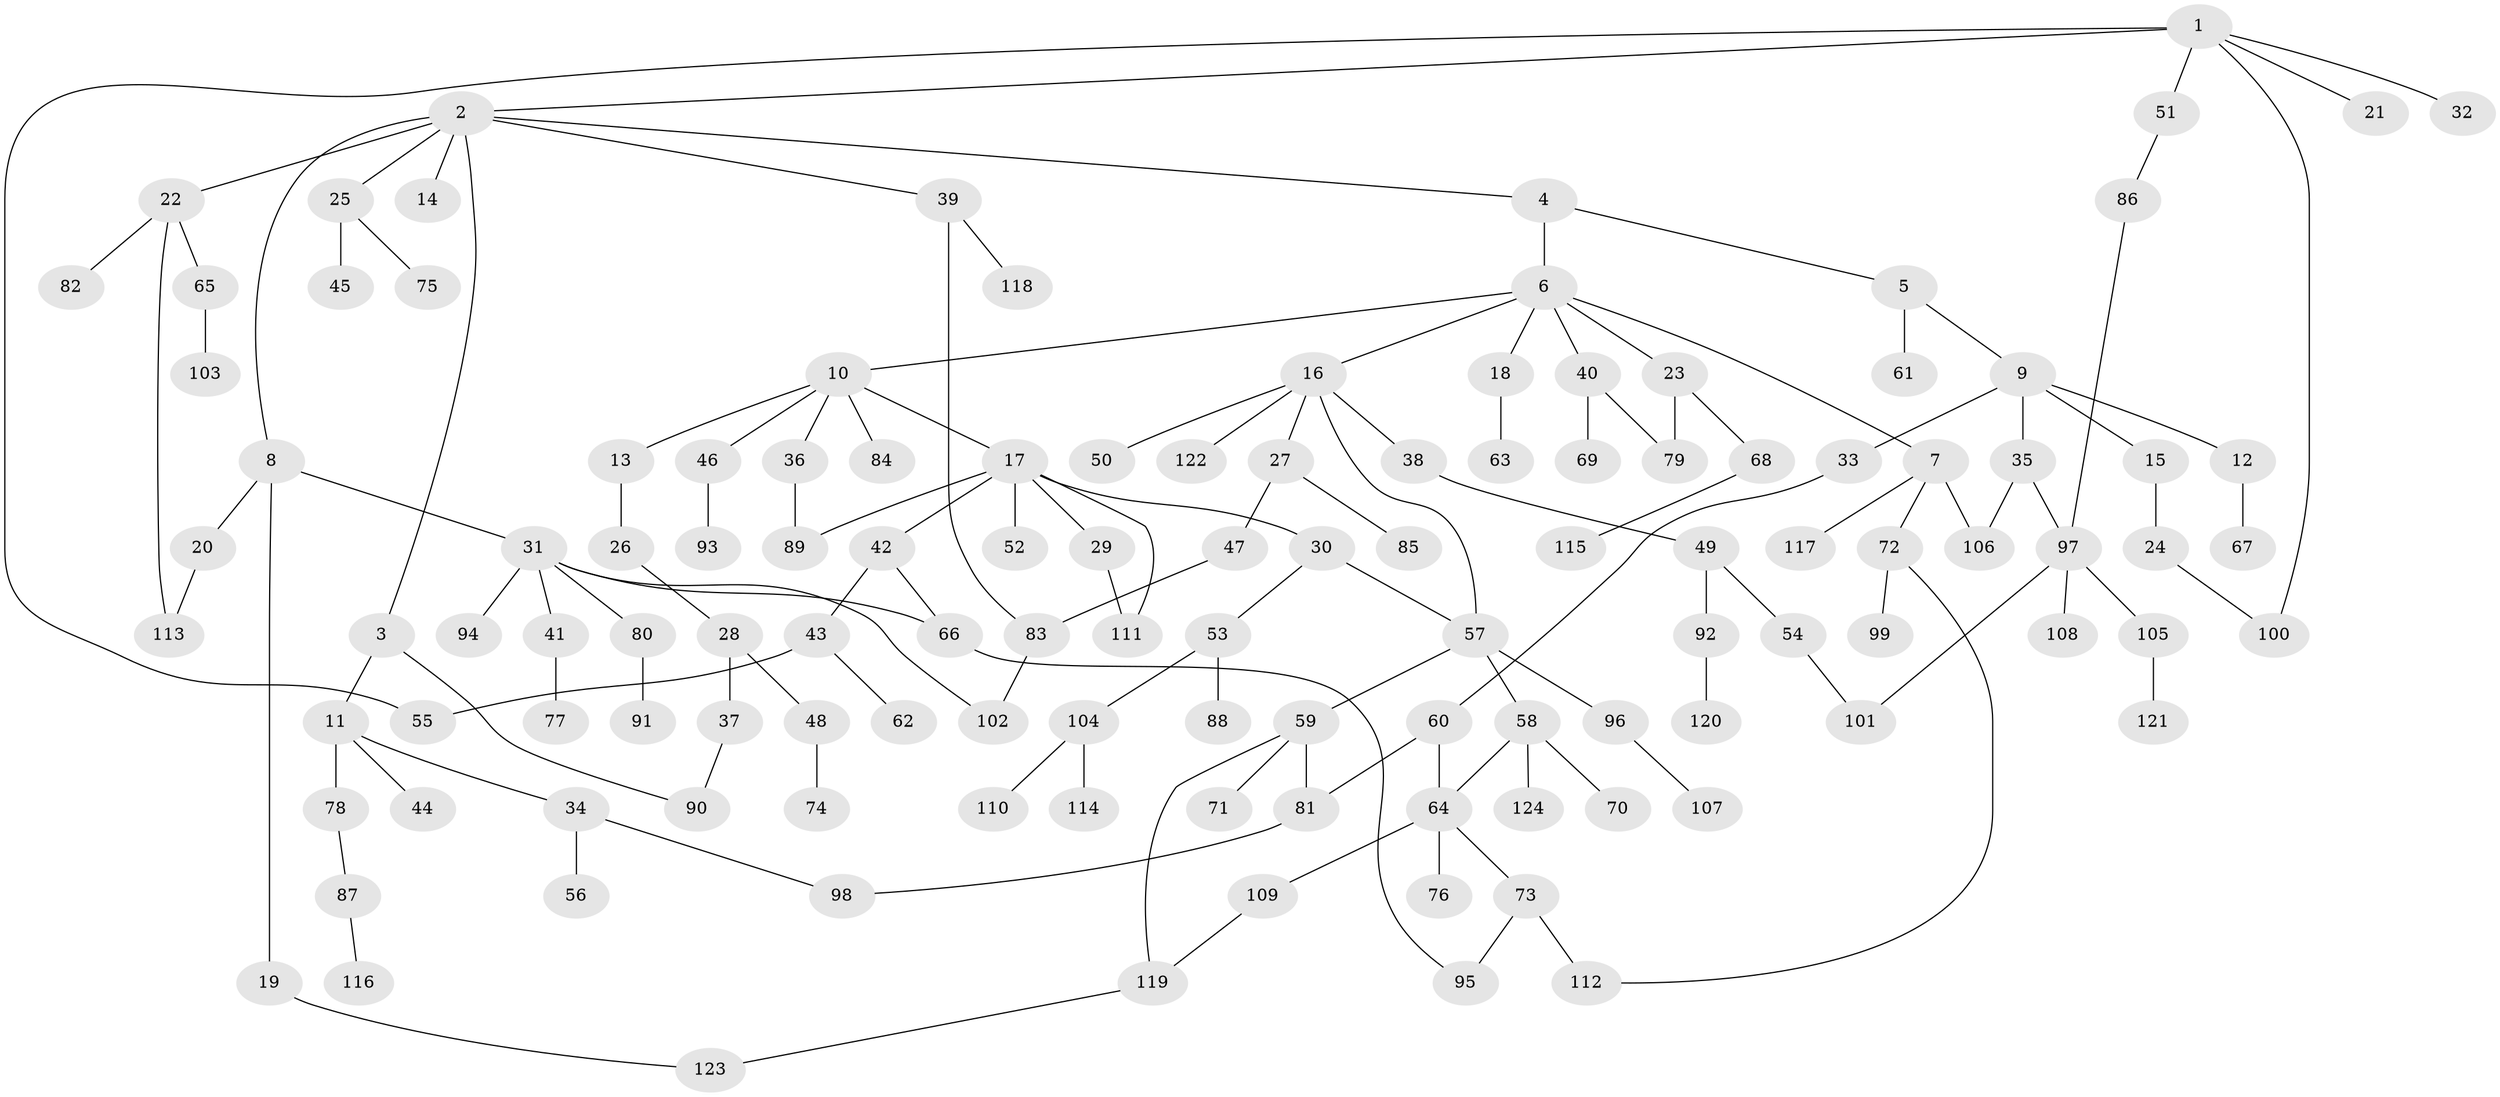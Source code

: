 // Generated by graph-tools (version 1.1) at 2025/13/03/09/25 04:13:32]
// undirected, 124 vertices, 144 edges
graph export_dot {
graph [start="1"]
  node [color=gray90,style=filled];
  1;
  2;
  3;
  4;
  5;
  6;
  7;
  8;
  9;
  10;
  11;
  12;
  13;
  14;
  15;
  16;
  17;
  18;
  19;
  20;
  21;
  22;
  23;
  24;
  25;
  26;
  27;
  28;
  29;
  30;
  31;
  32;
  33;
  34;
  35;
  36;
  37;
  38;
  39;
  40;
  41;
  42;
  43;
  44;
  45;
  46;
  47;
  48;
  49;
  50;
  51;
  52;
  53;
  54;
  55;
  56;
  57;
  58;
  59;
  60;
  61;
  62;
  63;
  64;
  65;
  66;
  67;
  68;
  69;
  70;
  71;
  72;
  73;
  74;
  75;
  76;
  77;
  78;
  79;
  80;
  81;
  82;
  83;
  84;
  85;
  86;
  87;
  88;
  89;
  90;
  91;
  92;
  93;
  94;
  95;
  96;
  97;
  98;
  99;
  100;
  101;
  102;
  103;
  104;
  105;
  106;
  107;
  108;
  109;
  110;
  111;
  112;
  113;
  114;
  115;
  116;
  117;
  118;
  119;
  120;
  121;
  122;
  123;
  124;
  1 -- 2;
  1 -- 21;
  1 -- 32;
  1 -- 51;
  1 -- 55;
  1 -- 100;
  2 -- 3;
  2 -- 4;
  2 -- 8;
  2 -- 14;
  2 -- 22;
  2 -- 25;
  2 -- 39;
  3 -- 11;
  3 -- 90;
  4 -- 5;
  4 -- 6;
  5 -- 9;
  5 -- 61;
  6 -- 7;
  6 -- 10;
  6 -- 16;
  6 -- 18;
  6 -- 23;
  6 -- 40;
  7 -- 72;
  7 -- 106;
  7 -- 117;
  8 -- 19;
  8 -- 20;
  8 -- 31;
  9 -- 12;
  9 -- 15;
  9 -- 33;
  9 -- 35;
  10 -- 13;
  10 -- 17;
  10 -- 36;
  10 -- 46;
  10 -- 84;
  11 -- 34;
  11 -- 44;
  11 -- 78;
  12 -- 67;
  13 -- 26;
  15 -- 24;
  16 -- 27;
  16 -- 38;
  16 -- 50;
  16 -- 57;
  16 -- 122;
  17 -- 29;
  17 -- 30;
  17 -- 42;
  17 -- 52;
  17 -- 89;
  17 -- 111;
  18 -- 63;
  19 -- 123;
  20 -- 113;
  22 -- 65;
  22 -- 82;
  22 -- 113;
  23 -- 68;
  23 -- 79;
  24 -- 100;
  25 -- 45;
  25 -- 75;
  26 -- 28;
  27 -- 47;
  27 -- 85;
  28 -- 37;
  28 -- 48;
  29 -- 111;
  30 -- 53;
  30 -- 57;
  31 -- 41;
  31 -- 80;
  31 -- 94;
  31 -- 102;
  31 -- 66;
  33 -- 60;
  34 -- 56;
  34 -- 98;
  35 -- 97;
  35 -- 106;
  36 -- 89;
  37 -- 90;
  38 -- 49;
  39 -- 83;
  39 -- 118;
  40 -- 69;
  40 -- 79;
  41 -- 77;
  42 -- 43;
  42 -- 66;
  43 -- 62;
  43 -- 55;
  46 -- 93;
  47 -- 83;
  48 -- 74;
  49 -- 54;
  49 -- 92;
  51 -- 86;
  53 -- 88;
  53 -- 104;
  54 -- 101;
  57 -- 58;
  57 -- 59;
  57 -- 96;
  58 -- 64;
  58 -- 70;
  58 -- 124;
  59 -- 71;
  59 -- 81;
  59 -- 119;
  60 -- 81;
  60 -- 64;
  64 -- 73;
  64 -- 76;
  64 -- 109;
  65 -- 103;
  66 -- 95;
  68 -- 115;
  72 -- 99;
  72 -- 112;
  73 -- 95;
  73 -- 112;
  78 -- 87;
  80 -- 91;
  81 -- 98;
  83 -- 102;
  86 -- 97;
  87 -- 116;
  92 -- 120;
  96 -- 107;
  97 -- 105;
  97 -- 108;
  97 -- 101;
  104 -- 110;
  104 -- 114;
  105 -- 121;
  109 -- 119;
  119 -- 123;
}
